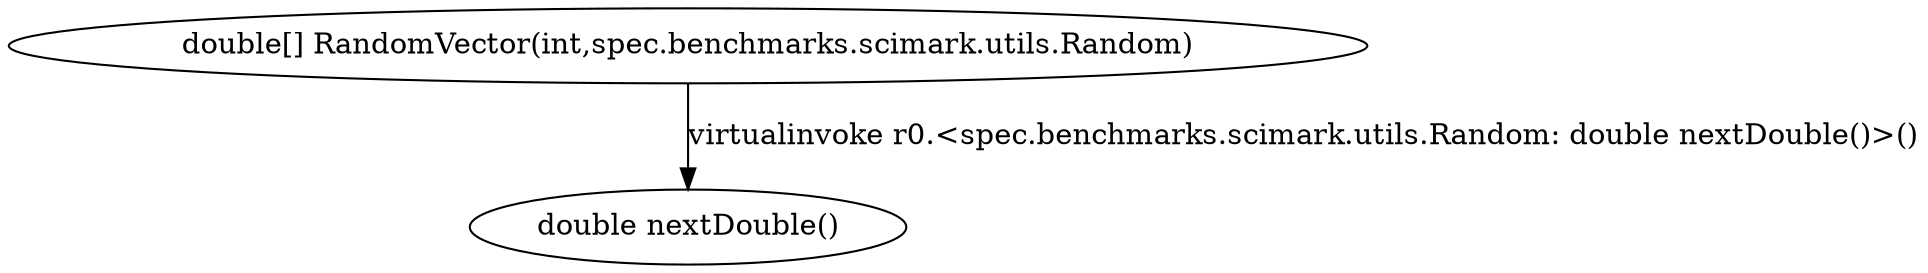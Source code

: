digraph g {
1[label="double nextDouble()"]
0[label="double[] RandomVector(int,spec.benchmarks.scimark.utils.Random)"]
0->1[label="virtualinvoke r0.<spec.benchmarks.scimark.utils.Random: double nextDouble()>()"]
}